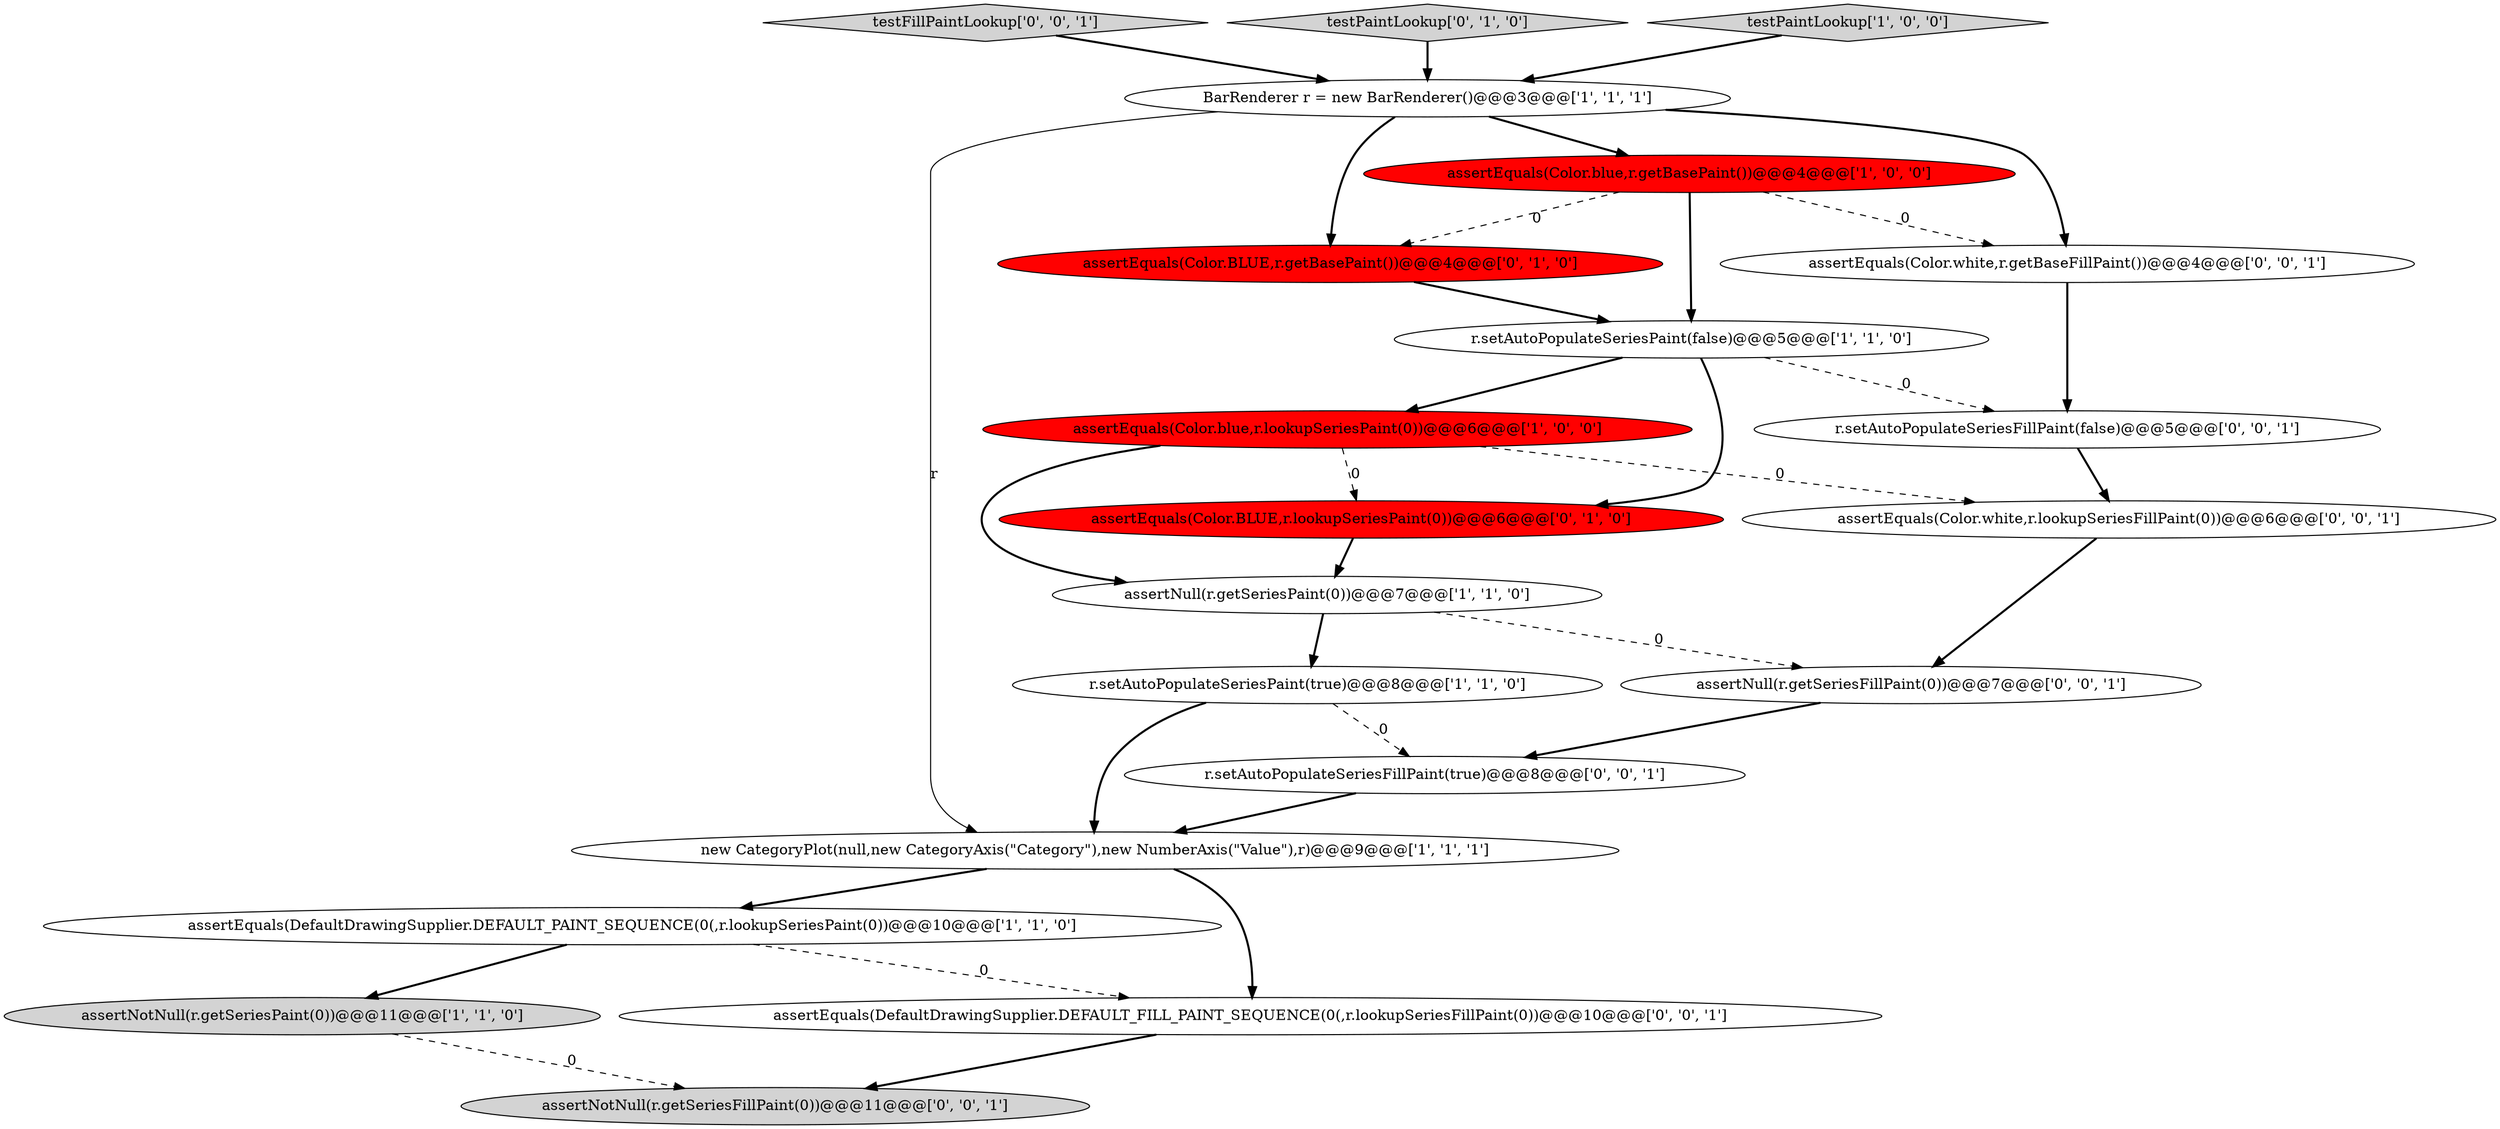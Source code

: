 digraph {
1 [style = filled, label = "assertEquals(DefaultDrawingSupplier.DEFAULT_PAINT_SEQUENCE(0(,r.lookupSeriesPaint(0))@@@10@@@['1', '1', '0']", fillcolor = white, shape = ellipse image = "AAA0AAABBB1BBB"];
0 [style = filled, label = "new CategoryPlot(null,new CategoryAxis(\"Category\"),new NumberAxis(\"Value\"),r)@@@9@@@['1', '1', '1']", fillcolor = white, shape = ellipse image = "AAA0AAABBB1BBB"];
3 [style = filled, label = "BarRenderer r = new BarRenderer()@@@3@@@['1', '1', '1']", fillcolor = white, shape = ellipse image = "AAA0AAABBB1BBB"];
12 [style = filled, label = "assertEquals(Color.BLUE,r.lookupSeriesPaint(0))@@@6@@@['0', '1', '0']", fillcolor = red, shape = ellipse image = "AAA1AAABBB2BBB"];
5 [style = filled, label = "assertNull(r.getSeriesPaint(0))@@@7@@@['1', '1', '0']", fillcolor = white, shape = ellipse image = "AAA0AAABBB1BBB"];
20 [style = filled, label = "assertNull(r.getSeriesFillPaint(0))@@@7@@@['0', '0', '1']", fillcolor = white, shape = ellipse image = "AAA0AAABBB3BBB"];
7 [style = filled, label = "r.setAutoPopulateSeriesPaint(false)@@@5@@@['1', '1', '0']", fillcolor = white, shape = ellipse image = "AAA0AAABBB1BBB"];
19 [style = filled, label = "assertEquals(Color.white,r.getBaseFillPaint())@@@4@@@['0', '0', '1']", fillcolor = white, shape = ellipse image = "AAA0AAABBB3BBB"];
2 [style = filled, label = "assertEquals(Color.blue,r.getBasePaint())@@@4@@@['1', '0', '0']", fillcolor = red, shape = ellipse image = "AAA1AAABBB1BBB"];
9 [style = filled, label = "assertEquals(Color.blue,r.lookupSeriesPaint(0))@@@6@@@['1', '0', '0']", fillcolor = red, shape = ellipse image = "AAA1AAABBB1BBB"];
6 [style = filled, label = "assertNotNull(r.getSeriesPaint(0))@@@11@@@['1', '1', '0']", fillcolor = lightgray, shape = ellipse image = "AAA0AAABBB1BBB"];
17 [style = filled, label = "r.setAutoPopulateSeriesFillPaint(true)@@@8@@@['0', '0', '1']", fillcolor = white, shape = ellipse image = "AAA0AAABBB3BBB"];
16 [style = filled, label = "testFillPaintLookup['0', '0', '1']", fillcolor = lightgray, shape = diamond image = "AAA0AAABBB3BBB"];
11 [style = filled, label = "testPaintLookup['0', '1', '0']", fillcolor = lightgray, shape = diamond image = "AAA0AAABBB2BBB"];
10 [style = filled, label = "assertEquals(Color.BLUE,r.getBasePaint())@@@4@@@['0', '1', '0']", fillcolor = red, shape = ellipse image = "AAA1AAABBB2BBB"];
15 [style = filled, label = "assertEquals(Color.white,r.lookupSeriesFillPaint(0))@@@6@@@['0', '0', '1']", fillcolor = white, shape = ellipse image = "AAA0AAABBB3BBB"];
18 [style = filled, label = "r.setAutoPopulateSeriesFillPaint(false)@@@5@@@['0', '0', '1']", fillcolor = white, shape = ellipse image = "AAA0AAABBB3BBB"];
8 [style = filled, label = "r.setAutoPopulateSeriesPaint(true)@@@8@@@['1', '1', '0']", fillcolor = white, shape = ellipse image = "AAA0AAABBB1BBB"];
13 [style = filled, label = "assertEquals(DefaultDrawingSupplier.DEFAULT_FILL_PAINT_SEQUENCE(0(,r.lookupSeriesFillPaint(0))@@@10@@@['0', '0', '1']", fillcolor = white, shape = ellipse image = "AAA0AAABBB3BBB"];
14 [style = filled, label = "assertNotNull(r.getSeriesFillPaint(0))@@@11@@@['0', '0', '1']", fillcolor = lightgray, shape = ellipse image = "AAA0AAABBB3BBB"];
4 [style = filled, label = "testPaintLookup['1', '0', '0']", fillcolor = lightgray, shape = diamond image = "AAA0AAABBB1BBB"];
16->3 [style = bold, label=""];
5->8 [style = bold, label=""];
4->3 [style = bold, label=""];
19->18 [style = bold, label=""];
20->17 [style = bold, label=""];
2->19 [style = dashed, label="0"];
12->5 [style = bold, label=""];
0->13 [style = bold, label=""];
3->0 [style = solid, label="r"];
7->18 [style = dashed, label="0"];
7->12 [style = bold, label=""];
18->15 [style = bold, label=""];
6->14 [style = dashed, label="0"];
10->7 [style = bold, label=""];
2->10 [style = dashed, label="0"];
5->20 [style = dashed, label="0"];
1->13 [style = dashed, label="0"];
8->0 [style = bold, label=""];
7->9 [style = bold, label=""];
3->10 [style = bold, label=""];
1->6 [style = bold, label=""];
17->0 [style = bold, label=""];
3->2 [style = bold, label=""];
3->19 [style = bold, label=""];
11->3 [style = bold, label=""];
0->1 [style = bold, label=""];
15->20 [style = bold, label=""];
9->5 [style = bold, label=""];
8->17 [style = dashed, label="0"];
9->12 [style = dashed, label="0"];
2->7 [style = bold, label=""];
13->14 [style = bold, label=""];
9->15 [style = dashed, label="0"];
}
